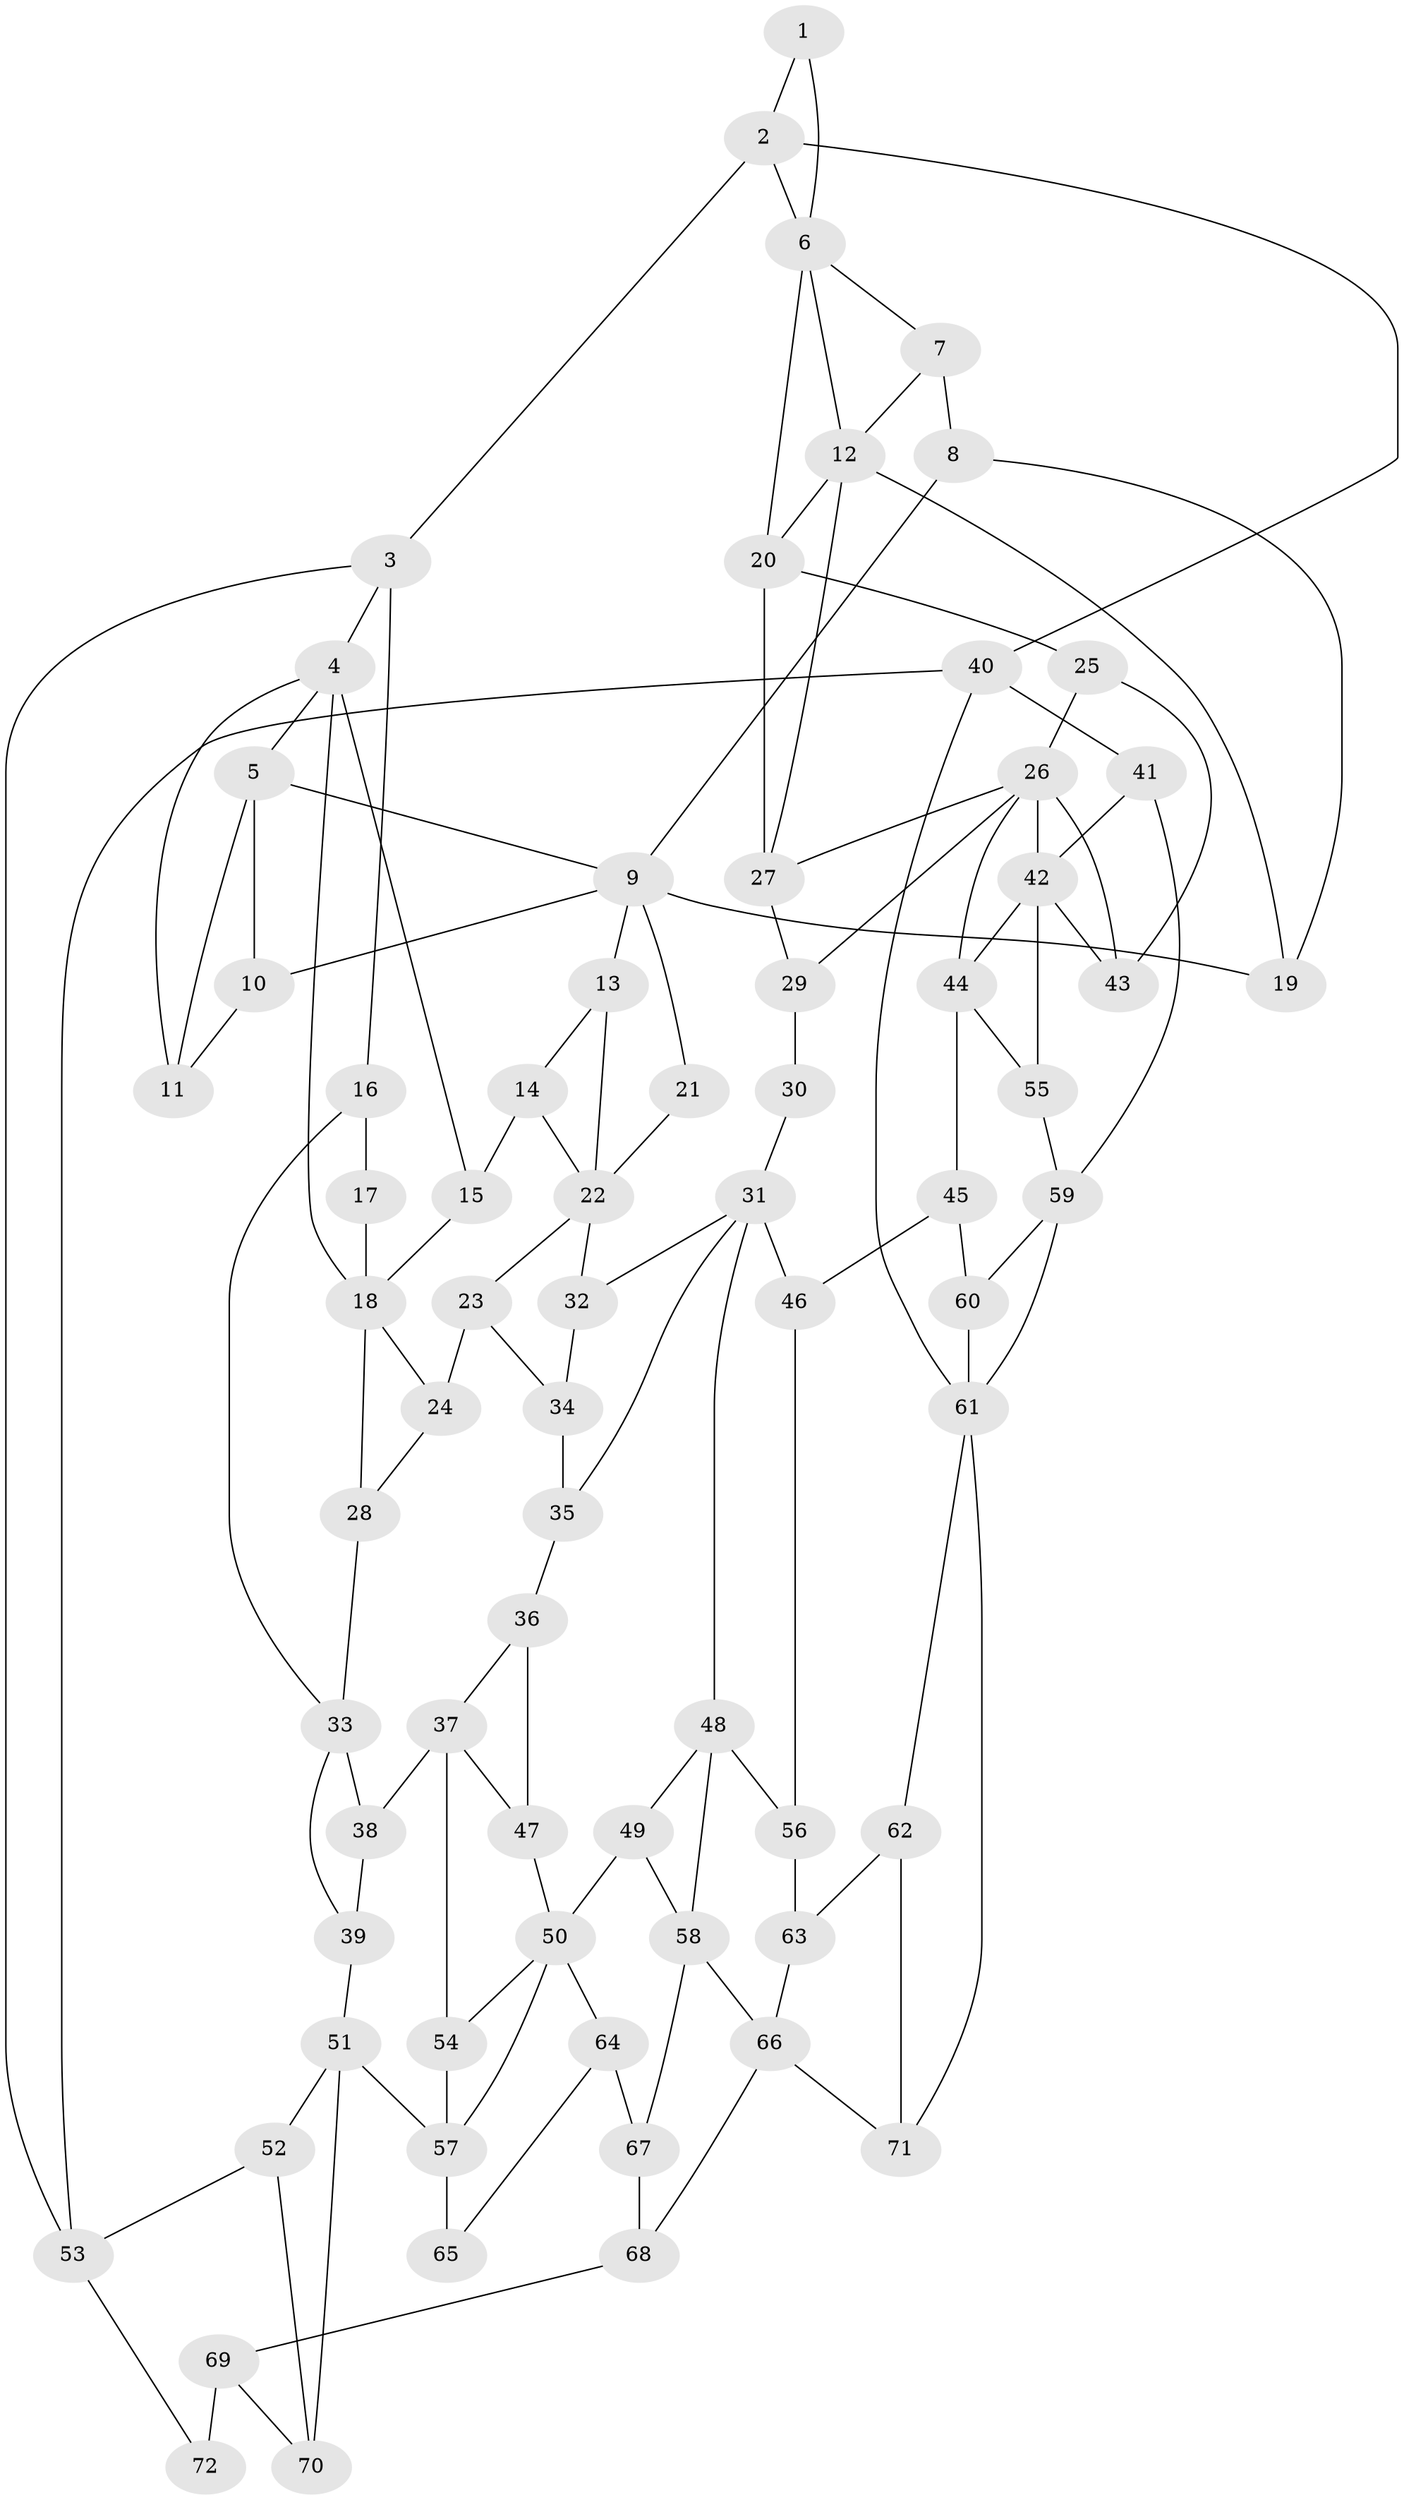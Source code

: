 // original degree distribution, {3: 0.013888888888888888, 6: 0.22916666666666666, 4: 0.24305555555555555, 5: 0.5138888888888888}
// Generated by graph-tools (version 1.1) at 2025/38/03/09/25 02:38:31]
// undirected, 72 vertices, 125 edges
graph export_dot {
graph [start="1"]
  node [color=gray90,style=filled];
  1;
  2;
  3;
  4;
  5;
  6;
  7;
  8;
  9;
  10;
  11;
  12;
  13;
  14;
  15;
  16;
  17;
  18;
  19;
  20;
  21;
  22;
  23;
  24;
  25;
  26;
  27;
  28;
  29;
  30;
  31;
  32;
  33;
  34;
  35;
  36;
  37;
  38;
  39;
  40;
  41;
  42;
  43;
  44;
  45;
  46;
  47;
  48;
  49;
  50;
  51;
  52;
  53;
  54;
  55;
  56;
  57;
  58;
  59;
  60;
  61;
  62;
  63;
  64;
  65;
  66;
  67;
  68;
  69;
  70;
  71;
  72;
  1 -- 2 [weight=1.0];
  1 -- 6 [weight=1.0];
  2 -- 3 [weight=1.0];
  2 -- 6 [weight=1.0];
  2 -- 40 [weight=1.0];
  3 -- 4 [weight=1.0];
  3 -- 16 [weight=1.0];
  3 -- 53 [weight=1.0];
  4 -- 5 [weight=1.0];
  4 -- 11 [weight=1.0];
  4 -- 15 [weight=1.0];
  4 -- 18 [weight=1.0];
  5 -- 9 [weight=1.0];
  5 -- 10 [weight=1.0];
  5 -- 11 [weight=1.0];
  6 -- 7 [weight=1.0];
  6 -- 12 [weight=1.0];
  6 -- 20 [weight=2.0];
  7 -- 8 [weight=2.0];
  7 -- 12 [weight=1.0];
  8 -- 9 [weight=1.0];
  8 -- 19 [weight=1.0];
  9 -- 10 [weight=1.0];
  9 -- 13 [weight=1.0];
  9 -- 19 [weight=1.0];
  9 -- 21 [weight=1.0];
  10 -- 11 [weight=1.0];
  12 -- 19 [weight=1.0];
  12 -- 20 [weight=1.0];
  12 -- 27 [weight=1.0];
  13 -- 14 [weight=1.0];
  13 -- 22 [weight=1.0];
  14 -- 15 [weight=1.0];
  14 -- 22 [weight=1.0];
  15 -- 18 [weight=1.0];
  16 -- 17 [weight=1.0];
  16 -- 33 [weight=1.0];
  17 -- 18 [weight=2.0];
  18 -- 24 [weight=1.0];
  18 -- 28 [weight=1.0];
  20 -- 25 [weight=1.0];
  20 -- 27 [weight=1.0];
  21 -- 22 [weight=2.0];
  22 -- 23 [weight=1.0];
  22 -- 32 [weight=1.0];
  23 -- 24 [weight=1.0];
  23 -- 34 [weight=1.0];
  24 -- 28 [weight=1.0];
  25 -- 26 [weight=1.0];
  25 -- 43 [weight=1.0];
  26 -- 27 [weight=1.0];
  26 -- 29 [weight=1.0];
  26 -- 42 [weight=1.0];
  26 -- 43 [weight=1.0];
  26 -- 44 [weight=1.0];
  27 -- 29 [weight=1.0];
  28 -- 33 [weight=1.0];
  29 -- 30 [weight=1.0];
  30 -- 31 [weight=2.0];
  31 -- 32 [weight=1.0];
  31 -- 35 [weight=1.0];
  31 -- 46 [weight=1.0];
  31 -- 48 [weight=1.0];
  32 -- 34 [weight=1.0];
  33 -- 38 [weight=2.0];
  33 -- 39 [weight=1.0];
  34 -- 35 [weight=1.0];
  35 -- 36 [weight=1.0];
  36 -- 37 [weight=1.0];
  36 -- 47 [weight=1.0];
  37 -- 38 [weight=2.0];
  37 -- 47 [weight=1.0];
  37 -- 54 [weight=2.0];
  38 -- 39 [weight=2.0];
  39 -- 51 [weight=1.0];
  40 -- 41 [weight=1.0];
  40 -- 53 [weight=1.0];
  40 -- 61 [weight=1.0];
  41 -- 42 [weight=1.0];
  41 -- 59 [weight=2.0];
  42 -- 43 [weight=1.0];
  42 -- 44 [weight=1.0];
  42 -- 55 [weight=2.0];
  44 -- 45 [weight=1.0];
  44 -- 55 [weight=1.0];
  45 -- 46 [weight=1.0];
  45 -- 60 [weight=1.0];
  46 -- 56 [weight=1.0];
  47 -- 50 [weight=1.0];
  48 -- 49 [weight=1.0];
  48 -- 56 [weight=1.0];
  48 -- 58 [weight=1.0];
  49 -- 50 [weight=2.0];
  49 -- 58 [weight=1.0];
  50 -- 54 [weight=1.0];
  50 -- 57 [weight=1.0];
  50 -- 64 [weight=1.0];
  51 -- 52 [weight=1.0];
  51 -- 57 [weight=2.0];
  51 -- 70 [weight=1.0];
  52 -- 53 [weight=1.0];
  52 -- 70 [weight=1.0];
  53 -- 72 [weight=1.0];
  54 -- 57 [weight=1.0];
  55 -- 59 [weight=2.0];
  56 -- 63 [weight=1.0];
  57 -- 65 [weight=2.0];
  58 -- 66 [weight=1.0];
  58 -- 67 [weight=1.0];
  59 -- 60 [weight=1.0];
  59 -- 61 [weight=1.0];
  60 -- 61 [weight=1.0];
  61 -- 62 [weight=1.0];
  61 -- 71 [weight=1.0];
  62 -- 63 [weight=1.0];
  62 -- 71 [weight=1.0];
  63 -- 66 [weight=1.0];
  64 -- 65 [weight=1.0];
  64 -- 67 [weight=1.0];
  66 -- 68 [weight=2.0];
  66 -- 71 [weight=1.0];
  67 -- 68 [weight=2.0];
  68 -- 69 [weight=2.0];
  69 -- 70 [weight=1.0];
  69 -- 72 [weight=2.0];
}
